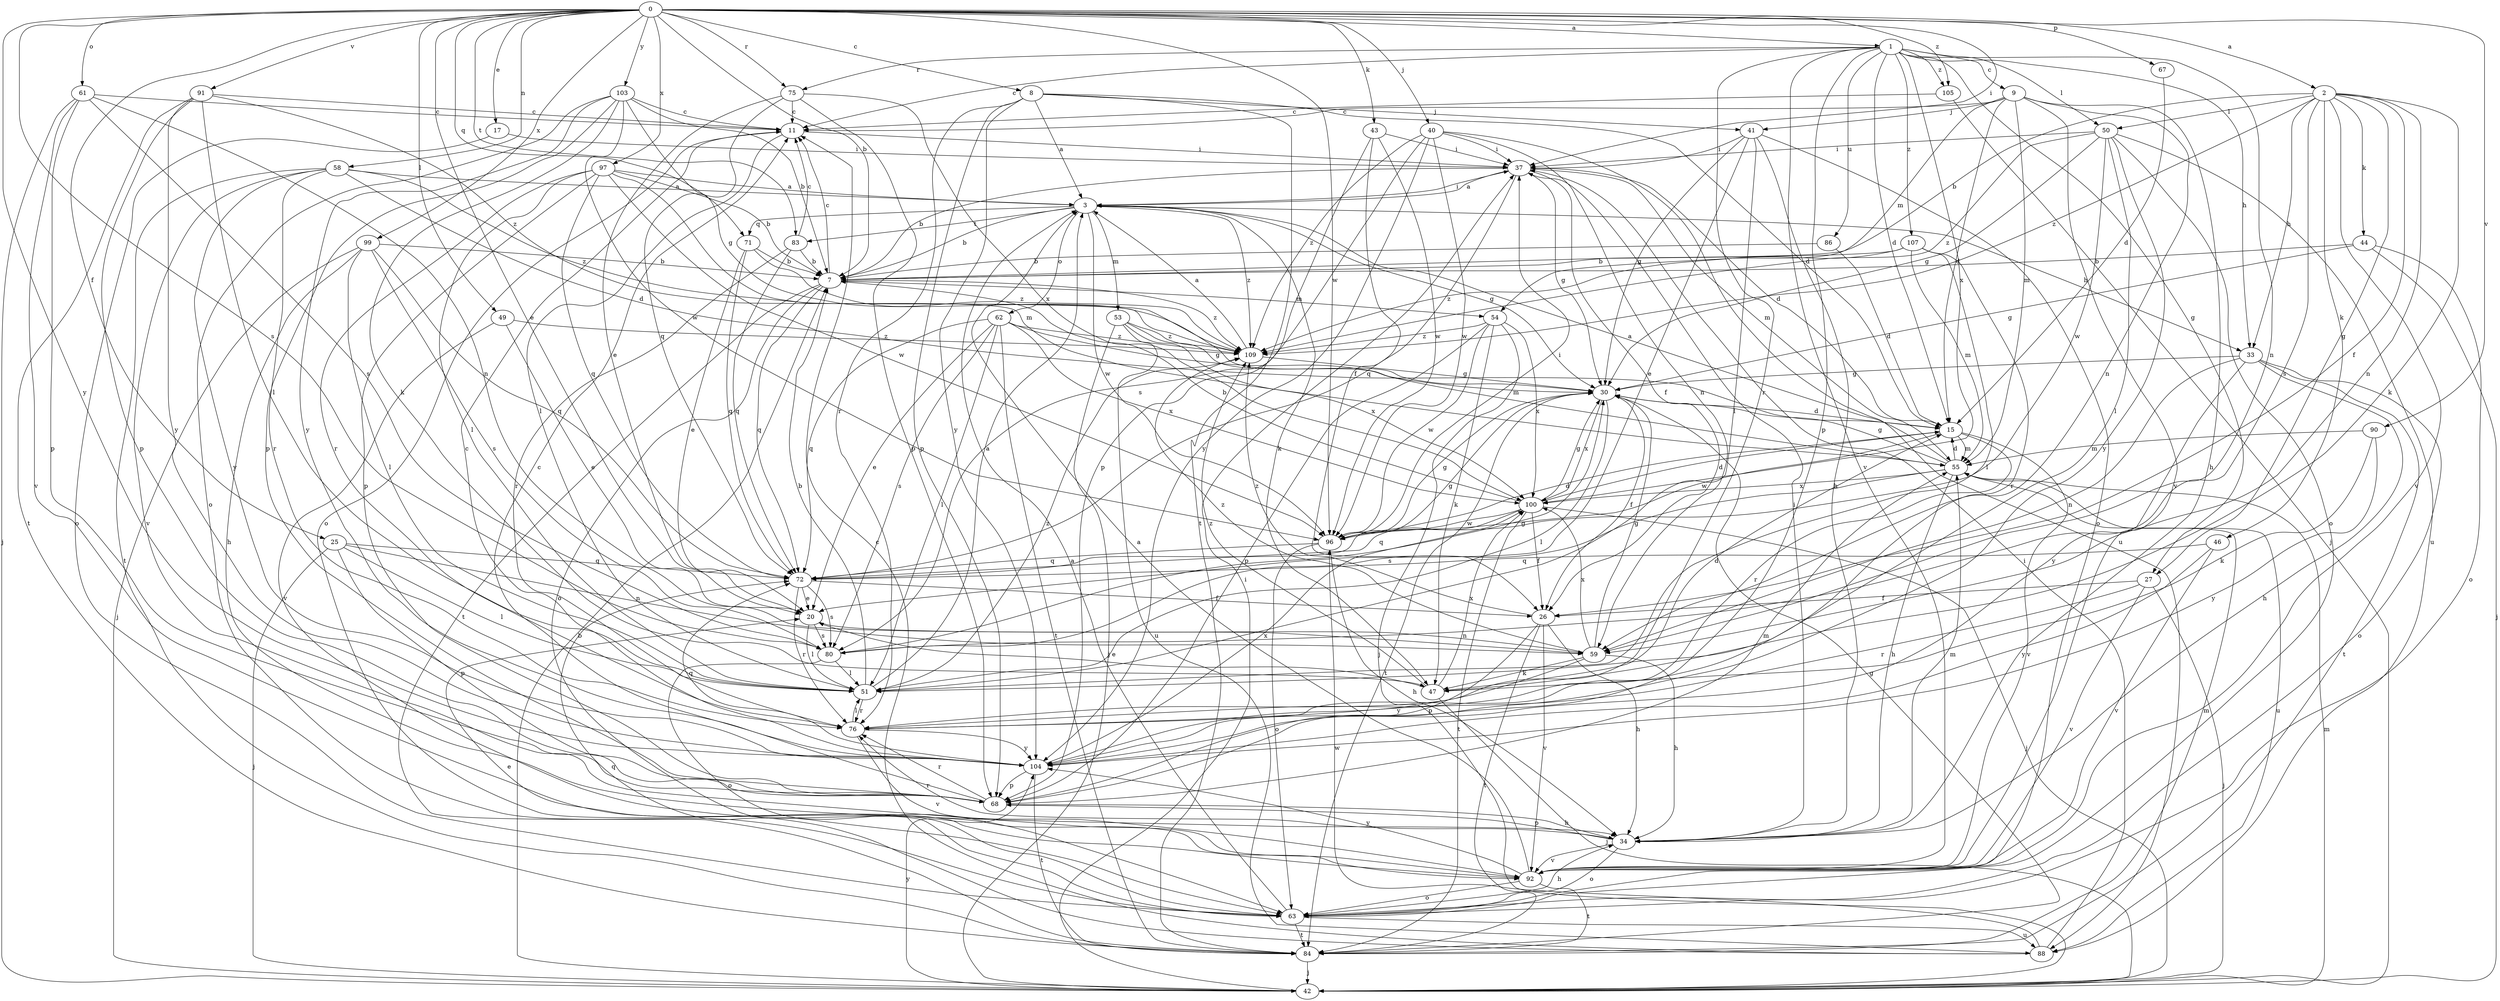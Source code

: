 strict digraph  {
0;
1;
2;
3;
7;
8;
9;
11;
15;
17;
20;
25;
26;
27;
30;
33;
34;
37;
40;
41;
42;
43;
44;
46;
47;
49;
50;
51;
53;
54;
55;
58;
59;
61;
62;
63;
67;
68;
71;
72;
75;
76;
80;
83;
84;
86;
88;
90;
91;
92;
96;
97;
99;
100;
103;
104;
105;
107;
109;
0 -> 1  [label=a];
0 -> 2  [label=a];
0 -> 7  [label=b];
0 -> 8  [label=c];
0 -> 17  [label=e];
0 -> 20  [label=e];
0 -> 25  [label=f];
0 -> 37  [label=i];
0 -> 40  [label=j];
0 -> 43  [label=k];
0 -> 49  [label=l];
0 -> 58  [label=n];
0 -> 61  [label=o];
0 -> 67  [label=p];
0 -> 71  [label=q];
0 -> 75  [label=r];
0 -> 80  [label=s];
0 -> 83  [label=t];
0 -> 90  [label=v];
0 -> 91  [label=v];
0 -> 96  [label=w];
0 -> 97  [label=x];
0 -> 99  [label=x];
0 -> 103  [label=y];
0 -> 104  [label=y];
0 -> 105  [label=z];
1 -> 9  [label=c];
1 -> 11  [label=c];
1 -> 15  [label=d];
1 -> 27  [label=g];
1 -> 33  [label=h];
1 -> 50  [label=l];
1 -> 59  [label=n];
1 -> 68  [label=p];
1 -> 75  [label=r];
1 -> 76  [label=r];
1 -> 86  [label=u];
1 -> 92  [label=v];
1 -> 100  [label=x];
1 -> 105  [label=z];
1 -> 107  [label=z];
2 -> 7  [label=b];
2 -> 26  [label=f];
2 -> 27  [label=g];
2 -> 33  [label=h];
2 -> 44  [label=k];
2 -> 46  [label=k];
2 -> 47  [label=k];
2 -> 50  [label=l];
2 -> 59  [label=n];
2 -> 80  [label=s];
2 -> 92  [label=v];
2 -> 109  [label=z];
3 -> 7  [label=b];
3 -> 30  [label=g];
3 -> 33  [label=h];
3 -> 37  [label=i];
3 -> 47  [label=k];
3 -> 53  [label=m];
3 -> 62  [label=o];
3 -> 71  [label=q];
3 -> 83  [label=t];
3 -> 96  [label=w];
3 -> 109  [label=z];
7 -> 11  [label=c];
7 -> 54  [label=m];
7 -> 63  [label=o];
7 -> 72  [label=q];
7 -> 84  [label=t];
7 -> 109  [label=z];
8 -> 3  [label=a];
8 -> 15  [label=d];
8 -> 41  [label=j];
8 -> 68  [label=p];
8 -> 76  [label=r];
8 -> 84  [label=t];
8 -> 104  [label=y];
9 -> 11  [label=c];
9 -> 15  [label=d];
9 -> 34  [label=h];
9 -> 41  [label=j];
9 -> 54  [label=m];
9 -> 55  [label=m];
9 -> 59  [label=n];
9 -> 92  [label=v];
11 -> 37  [label=i];
11 -> 51  [label=l];
11 -> 63  [label=o];
15 -> 55  [label=m];
15 -> 76  [label=r];
15 -> 92  [label=v];
15 -> 96  [label=w];
17 -> 37  [label=i];
17 -> 63  [label=o];
20 -> 51  [label=l];
20 -> 59  [label=n];
20 -> 80  [label=s];
25 -> 42  [label=j];
25 -> 51  [label=l];
25 -> 59  [label=n];
25 -> 68  [label=p];
25 -> 72  [label=q];
26 -> 34  [label=h];
26 -> 68  [label=p];
26 -> 84  [label=t];
26 -> 92  [label=v];
26 -> 109  [label=z];
27 -> 26  [label=f];
27 -> 42  [label=j];
27 -> 76  [label=r];
27 -> 92  [label=v];
30 -> 15  [label=d];
30 -> 26  [label=f];
30 -> 51  [label=l];
30 -> 84  [label=t];
30 -> 100  [label=x];
33 -> 30  [label=g];
33 -> 34  [label=h];
33 -> 59  [label=n];
33 -> 63  [label=o];
33 -> 84  [label=t];
33 -> 104  [label=y];
34 -> 37  [label=i];
34 -> 55  [label=m];
34 -> 63  [label=o];
34 -> 68  [label=p];
34 -> 76  [label=r];
34 -> 92  [label=v];
37 -> 3  [label=a];
37 -> 7  [label=b];
37 -> 15  [label=d];
37 -> 26  [label=f];
37 -> 30  [label=g];
37 -> 55  [label=m];
37 -> 72  [label=q];
40 -> 37  [label=i];
40 -> 59  [label=n];
40 -> 80  [label=s];
40 -> 88  [label=u];
40 -> 96  [label=w];
40 -> 104  [label=y];
40 -> 109  [label=z];
41 -> 20  [label=e];
41 -> 30  [label=g];
41 -> 34  [label=h];
41 -> 37  [label=i];
41 -> 51  [label=l];
41 -> 63  [label=o];
42 -> 7  [label=b];
42 -> 37  [label=i];
42 -> 55  [label=m];
42 -> 104  [label=y];
43 -> 26  [label=f];
43 -> 37  [label=i];
43 -> 68  [label=p];
43 -> 96  [label=w];
44 -> 7  [label=b];
44 -> 30  [label=g];
44 -> 42  [label=j];
44 -> 63  [label=o];
46 -> 72  [label=q];
46 -> 92  [label=v];
46 -> 104  [label=y];
47 -> 15  [label=d];
47 -> 20  [label=e];
47 -> 42  [label=j];
47 -> 100  [label=x];
47 -> 109  [label=z];
49 -> 20  [label=e];
49 -> 92  [label=v];
49 -> 109  [label=z];
50 -> 30  [label=g];
50 -> 37  [label=i];
50 -> 51  [label=l];
50 -> 63  [label=o];
50 -> 88  [label=u];
50 -> 96  [label=w];
50 -> 104  [label=y];
50 -> 109  [label=z];
51 -> 3  [label=a];
51 -> 7  [label=b];
51 -> 76  [label=r];
51 -> 109  [label=z];
53 -> 42  [label=j];
53 -> 55  [label=m];
53 -> 88  [label=u];
53 -> 100  [label=x];
53 -> 109  [label=z];
54 -> 42  [label=j];
54 -> 47  [label=k];
54 -> 68  [label=p];
54 -> 96  [label=w];
54 -> 100  [label=x];
54 -> 109  [label=z];
55 -> 3  [label=a];
55 -> 15  [label=d];
55 -> 30  [label=g];
55 -> 34  [label=h];
55 -> 80  [label=s];
55 -> 88  [label=u];
55 -> 100  [label=x];
58 -> 3  [label=a];
58 -> 15  [label=d];
58 -> 76  [label=r];
58 -> 84  [label=t];
58 -> 92  [label=v];
58 -> 104  [label=y];
58 -> 109  [label=z];
59 -> 30  [label=g];
59 -> 34  [label=h];
59 -> 47  [label=k];
59 -> 100  [label=x];
59 -> 104  [label=y];
59 -> 109  [label=z];
61 -> 11  [label=c];
61 -> 42  [label=j];
61 -> 59  [label=n];
61 -> 68  [label=p];
61 -> 80  [label=s];
61 -> 92  [label=v];
62 -> 20  [label=e];
62 -> 30  [label=g];
62 -> 51  [label=l];
62 -> 72  [label=q];
62 -> 80  [label=s];
62 -> 84  [label=t];
62 -> 100  [label=x];
62 -> 109  [label=z];
63 -> 3  [label=a];
63 -> 20  [label=e];
63 -> 34  [label=h];
63 -> 84  [label=t];
63 -> 88  [label=u];
67 -> 15  [label=d];
68 -> 11  [label=c];
68 -> 34  [label=h];
68 -> 55  [label=m];
68 -> 76  [label=r];
71 -> 7  [label=b];
71 -> 20  [label=e];
71 -> 72  [label=q];
71 -> 109  [label=z];
72 -> 20  [label=e];
72 -> 26  [label=f];
72 -> 30  [label=g];
72 -> 76  [label=r];
72 -> 80  [label=s];
75 -> 11  [label=c];
75 -> 20  [label=e];
75 -> 68  [label=p];
75 -> 72  [label=q];
75 -> 100  [label=x];
76 -> 51  [label=l];
76 -> 92  [label=v];
76 -> 104  [label=y];
80 -> 30  [label=g];
80 -> 51  [label=l];
80 -> 63  [label=o];
83 -> 7  [label=b];
83 -> 11  [label=c];
83 -> 72  [label=q];
83 -> 76  [label=r];
84 -> 30  [label=g];
84 -> 42  [label=j];
84 -> 55  [label=m];
86 -> 7  [label=b];
86 -> 15  [label=d];
88 -> 11  [label=c];
88 -> 37  [label=i];
88 -> 72  [label=q];
88 -> 96  [label=w];
90 -> 47  [label=k];
90 -> 55  [label=m];
90 -> 104  [label=y];
91 -> 11  [label=c];
91 -> 51  [label=l];
91 -> 68  [label=p];
91 -> 84  [label=t];
91 -> 104  [label=y];
91 -> 109  [label=z];
92 -> 3  [label=a];
92 -> 63  [label=o];
92 -> 84  [label=t];
92 -> 104  [label=y];
96 -> 15  [label=d];
96 -> 30  [label=g];
96 -> 34  [label=h];
96 -> 37  [label=i];
96 -> 63  [label=o];
96 -> 72  [label=q];
97 -> 3  [label=a];
97 -> 7  [label=b];
97 -> 51  [label=l];
97 -> 55  [label=m];
97 -> 68  [label=p];
97 -> 72  [label=q];
97 -> 76  [label=r];
97 -> 96  [label=w];
99 -> 7  [label=b];
99 -> 34  [label=h];
99 -> 42  [label=j];
99 -> 51  [label=l];
99 -> 72  [label=q];
99 -> 80  [label=s];
100 -> 7  [label=b];
100 -> 15  [label=d];
100 -> 26  [label=f];
100 -> 30  [label=g];
100 -> 42  [label=j];
100 -> 72  [label=q];
100 -> 84  [label=t];
100 -> 96  [label=w];
103 -> 7  [label=b];
103 -> 11  [label=c];
103 -> 30  [label=g];
103 -> 47  [label=k];
103 -> 63  [label=o];
103 -> 68  [label=p];
103 -> 96  [label=w];
103 -> 104  [label=y];
104 -> 11  [label=c];
104 -> 68  [label=p];
104 -> 72  [label=q];
104 -> 84  [label=t];
104 -> 100  [label=x];
105 -> 11  [label=c];
105 -> 42  [label=j];
107 -> 7  [label=b];
107 -> 51  [label=l];
107 -> 55  [label=m];
107 -> 76  [label=r];
107 -> 109  [label=z];
109 -> 3  [label=a];
109 -> 30  [label=g];
}
